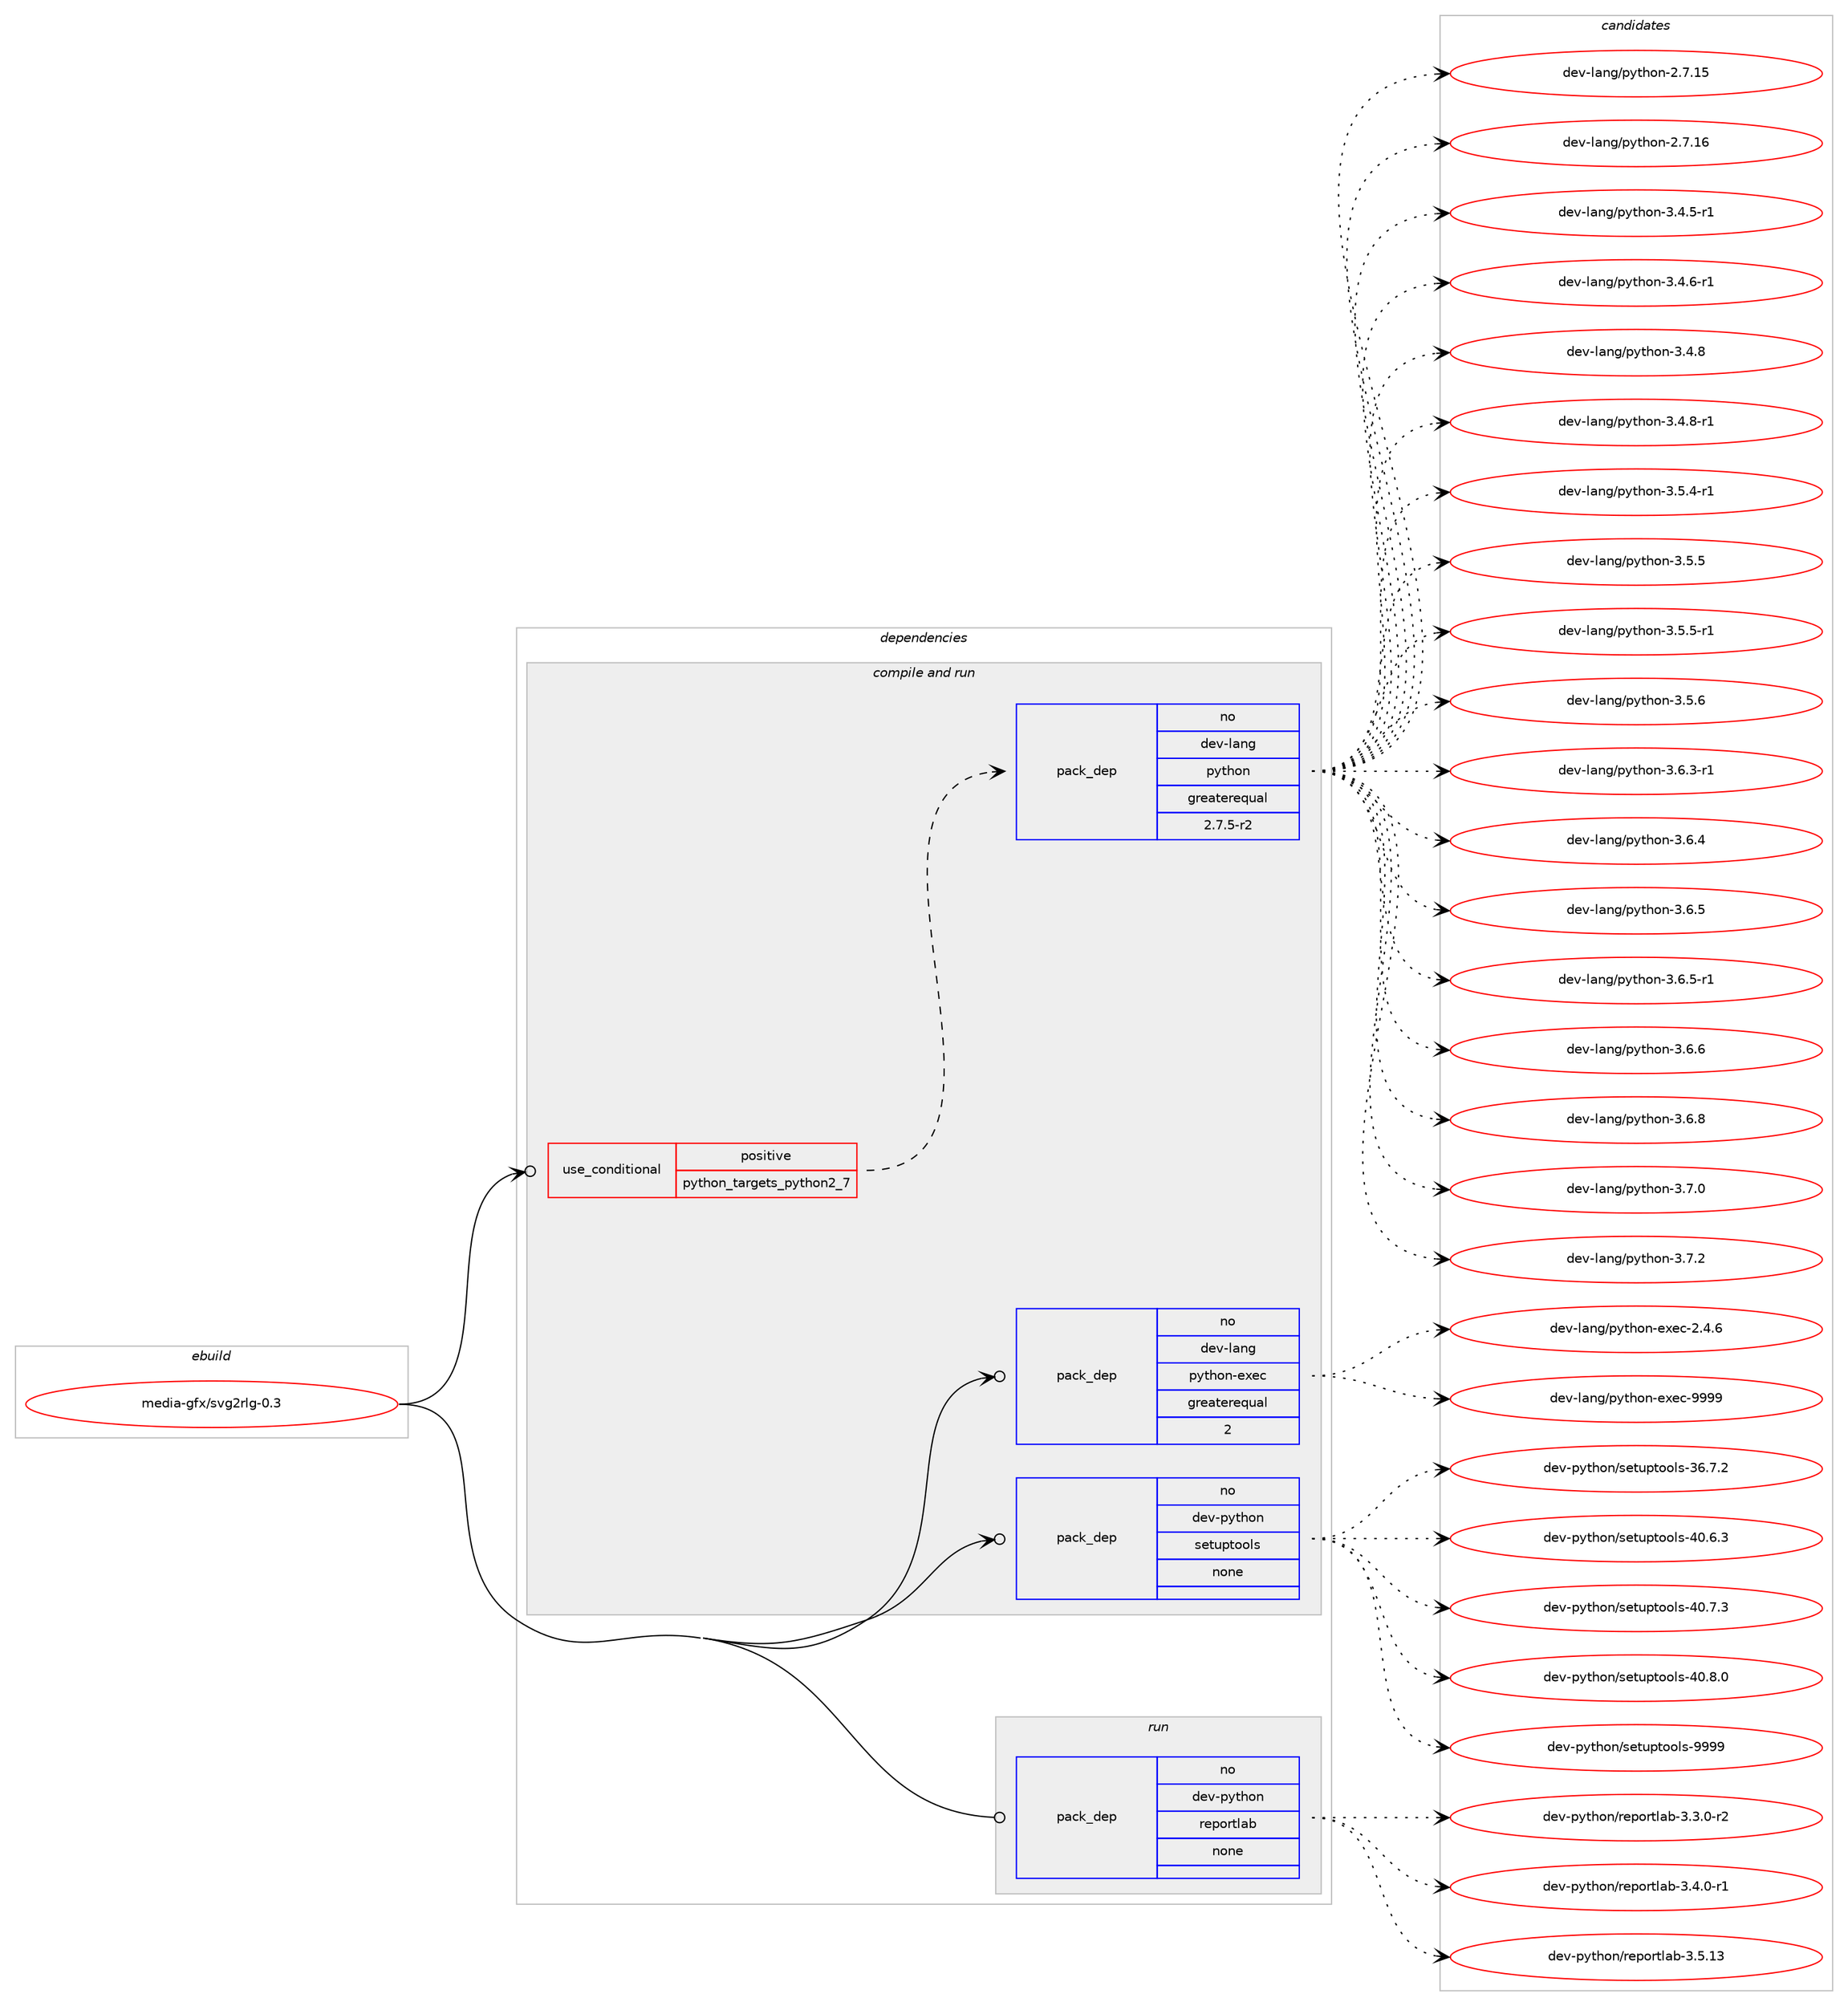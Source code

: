 digraph prolog {

# *************
# Graph options
# *************

newrank=true;
concentrate=true;
compound=true;
graph [rankdir=LR,fontname=Helvetica,fontsize=10,ranksep=1.5];#, ranksep=2.5, nodesep=0.2];
edge  [arrowhead=vee];
node  [fontname=Helvetica,fontsize=10];

# **********
# The ebuild
# **********

subgraph cluster_leftcol {
color=gray;
rank=same;
label=<<i>ebuild</i>>;
id [label="media-gfx/svg2rlg-0.3", color=red, width=4, href="../media-gfx/svg2rlg-0.3.svg"];
}

# ****************
# The dependencies
# ****************

subgraph cluster_midcol {
color=gray;
label=<<i>dependencies</i>>;
subgraph cluster_compile {
fillcolor="#eeeeee";
style=filled;
label=<<i>compile</i>>;
}
subgraph cluster_compileandrun {
fillcolor="#eeeeee";
style=filled;
label=<<i>compile and run</i>>;
subgraph cond433324 {
dependency1608025 [label=<<TABLE BORDER="0" CELLBORDER="1" CELLSPACING="0" CELLPADDING="4"><TR><TD ROWSPAN="3" CELLPADDING="10">use_conditional</TD></TR><TR><TD>positive</TD></TR><TR><TD>python_targets_python2_7</TD></TR></TABLE>>, shape=none, color=red];
subgraph pack1149067 {
dependency1608026 [label=<<TABLE BORDER="0" CELLBORDER="1" CELLSPACING="0" CELLPADDING="4" WIDTH="220"><TR><TD ROWSPAN="6" CELLPADDING="30">pack_dep</TD></TR><TR><TD WIDTH="110">no</TD></TR><TR><TD>dev-lang</TD></TR><TR><TD>python</TD></TR><TR><TD>greaterequal</TD></TR><TR><TD>2.7.5-r2</TD></TR></TABLE>>, shape=none, color=blue];
}
dependency1608025:e -> dependency1608026:w [weight=20,style="dashed",arrowhead="vee"];
}
id:e -> dependency1608025:w [weight=20,style="solid",arrowhead="odotvee"];
subgraph pack1149068 {
dependency1608027 [label=<<TABLE BORDER="0" CELLBORDER="1" CELLSPACING="0" CELLPADDING="4" WIDTH="220"><TR><TD ROWSPAN="6" CELLPADDING="30">pack_dep</TD></TR><TR><TD WIDTH="110">no</TD></TR><TR><TD>dev-lang</TD></TR><TR><TD>python-exec</TD></TR><TR><TD>greaterequal</TD></TR><TR><TD>2</TD></TR></TABLE>>, shape=none, color=blue];
}
id:e -> dependency1608027:w [weight=20,style="solid",arrowhead="odotvee"];
subgraph pack1149069 {
dependency1608028 [label=<<TABLE BORDER="0" CELLBORDER="1" CELLSPACING="0" CELLPADDING="4" WIDTH="220"><TR><TD ROWSPAN="6" CELLPADDING="30">pack_dep</TD></TR><TR><TD WIDTH="110">no</TD></TR><TR><TD>dev-python</TD></TR><TR><TD>setuptools</TD></TR><TR><TD>none</TD></TR><TR><TD></TD></TR></TABLE>>, shape=none, color=blue];
}
id:e -> dependency1608028:w [weight=20,style="solid",arrowhead="odotvee"];
}
subgraph cluster_run {
fillcolor="#eeeeee";
style=filled;
label=<<i>run</i>>;
subgraph pack1149070 {
dependency1608029 [label=<<TABLE BORDER="0" CELLBORDER="1" CELLSPACING="0" CELLPADDING="4" WIDTH="220"><TR><TD ROWSPAN="6" CELLPADDING="30">pack_dep</TD></TR><TR><TD WIDTH="110">no</TD></TR><TR><TD>dev-python</TD></TR><TR><TD>reportlab</TD></TR><TR><TD>none</TD></TR><TR><TD></TD></TR></TABLE>>, shape=none, color=blue];
}
id:e -> dependency1608029:w [weight=20,style="solid",arrowhead="odot"];
}
}

# **************
# The candidates
# **************

subgraph cluster_choices {
rank=same;
color=gray;
label=<<i>candidates</i>>;

subgraph choice1149067 {
color=black;
nodesep=1;
choice10010111845108971101034711212111610411111045504655464953 [label="dev-lang/python-2.7.15", color=red, width=4,href="../dev-lang/python-2.7.15.svg"];
choice10010111845108971101034711212111610411111045504655464954 [label="dev-lang/python-2.7.16", color=red, width=4,href="../dev-lang/python-2.7.16.svg"];
choice1001011184510897110103471121211161041111104551465246534511449 [label="dev-lang/python-3.4.5-r1", color=red, width=4,href="../dev-lang/python-3.4.5-r1.svg"];
choice1001011184510897110103471121211161041111104551465246544511449 [label="dev-lang/python-3.4.6-r1", color=red, width=4,href="../dev-lang/python-3.4.6-r1.svg"];
choice100101118451089711010347112121116104111110455146524656 [label="dev-lang/python-3.4.8", color=red, width=4,href="../dev-lang/python-3.4.8.svg"];
choice1001011184510897110103471121211161041111104551465246564511449 [label="dev-lang/python-3.4.8-r1", color=red, width=4,href="../dev-lang/python-3.4.8-r1.svg"];
choice1001011184510897110103471121211161041111104551465346524511449 [label="dev-lang/python-3.5.4-r1", color=red, width=4,href="../dev-lang/python-3.5.4-r1.svg"];
choice100101118451089711010347112121116104111110455146534653 [label="dev-lang/python-3.5.5", color=red, width=4,href="../dev-lang/python-3.5.5.svg"];
choice1001011184510897110103471121211161041111104551465346534511449 [label="dev-lang/python-3.5.5-r1", color=red, width=4,href="../dev-lang/python-3.5.5-r1.svg"];
choice100101118451089711010347112121116104111110455146534654 [label="dev-lang/python-3.5.6", color=red, width=4,href="../dev-lang/python-3.5.6.svg"];
choice1001011184510897110103471121211161041111104551465446514511449 [label="dev-lang/python-3.6.3-r1", color=red, width=4,href="../dev-lang/python-3.6.3-r1.svg"];
choice100101118451089711010347112121116104111110455146544652 [label="dev-lang/python-3.6.4", color=red, width=4,href="../dev-lang/python-3.6.4.svg"];
choice100101118451089711010347112121116104111110455146544653 [label="dev-lang/python-3.6.5", color=red, width=4,href="../dev-lang/python-3.6.5.svg"];
choice1001011184510897110103471121211161041111104551465446534511449 [label="dev-lang/python-3.6.5-r1", color=red, width=4,href="../dev-lang/python-3.6.5-r1.svg"];
choice100101118451089711010347112121116104111110455146544654 [label="dev-lang/python-3.6.6", color=red, width=4,href="../dev-lang/python-3.6.6.svg"];
choice100101118451089711010347112121116104111110455146544656 [label="dev-lang/python-3.6.8", color=red, width=4,href="../dev-lang/python-3.6.8.svg"];
choice100101118451089711010347112121116104111110455146554648 [label="dev-lang/python-3.7.0", color=red, width=4,href="../dev-lang/python-3.7.0.svg"];
choice100101118451089711010347112121116104111110455146554650 [label="dev-lang/python-3.7.2", color=red, width=4,href="../dev-lang/python-3.7.2.svg"];
dependency1608026:e -> choice10010111845108971101034711212111610411111045504655464953:w [style=dotted,weight="100"];
dependency1608026:e -> choice10010111845108971101034711212111610411111045504655464954:w [style=dotted,weight="100"];
dependency1608026:e -> choice1001011184510897110103471121211161041111104551465246534511449:w [style=dotted,weight="100"];
dependency1608026:e -> choice1001011184510897110103471121211161041111104551465246544511449:w [style=dotted,weight="100"];
dependency1608026:e -> choice100101118451089711010347112121116104111110455146524656:w [style=dotted,weight="100"];
dependency1608026:e -> choice1001011184510897110103471121211161041111104551465246564511449:w [style=dotted,weight="100"];
dependency1608026:e -> choice1001011184510897110103471121211161041111104551465346524511449:w [style=dotted,weight="100"];
dependency1608026:e -> choice100101118451089711010347112121116104111110455146534653:w [style=dotted,weight="100"];
dependency1608026:e -> choice1001011184510897110103471121211161041111104551465346534511449:w [style=dotted,weight="100"];
dependency1608026:e -> choice100101118451089711010347112121116104111110455146534654:w [style=dotted,weight="100"];
dependency1608026:e -> choice1001011184510897110103471121211161041111104551465446514511449:w [style=dotted,weight="100"];
dependency1608026:e -> choice100101118451089711010347112121116104111110455146544652:w [style=dotted,weight="100"];
dependency1608026:e -> choice100101118451089711010347112121116104111110455146544653:w [style=dotted,weight="100"];
dependency1608026:e -> choice1001011184510897110103471121211161041111104551465446534511449:w [style=dotted,weight="100"];
dependency1608026:e -> choice100101118451089711010347112121116104111110455146544654:w [style=dotted,weight="100"];
dependency1608026:e -> choice100101118451089711010347112121116104111110455146544656:w [style=dotted,weight="100"];
dependency1608026:e -> choice100101118451089711010347112121116104111110455146554648:w [style=dotted,weight="100"];
dependency1608026:e -> choice100101118451089711010347112121116104111110455146554650:w [style=dotted,weight="100"];
}
subgraph choice1149068 {
color=black;
nodesep=1;
choice1001011184510897110103471121211161041111104510112010199455046524654 [label="dev-lang/python-exec-2.4.6", color=red, width=4,href="../dev-lang/python-exec-2.4.6.svg"];
choice10010111845108971101034711212111610411111045101120101994557575757 [label="dev-lang/python-exec-9999", color=red, width=4,href="../dev-lang/python-exec-9999.svg"];
dependency1608027:e -> choice1001011184510897110103471121211161041111104510112010199455046524654:w [style=dotted,weight="100"];
dependency1608027:e -> choice10010111845108971101034711212111610411111045101120101994557575757:w [style=dotted,weight="100"];
}
subgraph choice1149069 {
color=black;
nodesep=1;
choice100101118451121211161041111104711510111611711211611111110811545515446554650 [label="dev-python/setuptools-36.7.2", color=red, width=4,href="../dev-python/setuptools-36.7.2.svg"];
choice100101118451121211161041111104711510111611711211611111110811545524846544651 [label="dev-python/setuptools-40.6.3", color=red, width=4,href="../dev-python/setuptools-40.6.3.svg"];
choice100101118451121211161041111104711510111611711211611111110811545524846554651 [label="dev-python/setuptools-40.7.3", color=red, width=4,href="../dev-python/setuptools-40.7.3.svg"];
choice100101118451121211161041111104711510111611711211611111110811545524846564648 [label="dev-python/setuptools-40.8.0", color=red, width=4,href="../dev-python/setuptools-40.8.0.svg"];
choice10010111845112121116104111110471151011161171121161111111081154557575757 [label="dev-python/setuptools-9999", color=red, width=4,href="../dev-python/setuptools-9999.svg"];
dependency1608028:e -> choice100101118451121211161041111104711510111611711211611111110811545515446554650:w [style=dotted,weight="100"];
dependency1608028:e -> choice100101118451121211161041111104711510111611711211611111110811545524846544651:w [style=dotted,weight="100"];
dependency1608028:e -> choice100101118451121211161041111104711510111611711211611111110811545524846554651:w [style=dotted,weight="100"];
dependency1608028:e -> choice100101118451121211161041111104711510111611711211611111110811545524846564648:w [style=dotted,weight="100"];
dependency1608028:e -> choice10010111845112121116104111110471151011161171121161111111081154557575757:w [style=dotted,weight="100"];
}
subgraph choice1149070 {
color=black;
nodesep=1;
choice100101118451121211161041111104711410111211111411610897984551465146484511450 [label="dev-python/reportlab-3.3.0-r2", color=red, width=4,href="../dev-python/reportlab-3.3.0-r2.svg"];
choice100101118451121211161041111104711410111211111411610897984551465246484511449 [label="dev-python/reportlab-3.4.0-r1", color=red, width=4,href="../dev-python/reportlab-3.4.0-r1.svg"];
choice1001011184511212111610411111047114101112111114116108979845514653464951 [label="dev-python/reportlab-3.5.13", color=red, width=4,href="../dev-python/reportlab-3.5.13.svg"];
dependency1608029:e -> choice100101118451121211161041111104711410111211111411610897984551465146484511450:w [style=dotted,weight="100"];
dependency1608029:e -> choice100101118451121211161041111104711410111211111411610897984551465246484511449:w [style=dotted,weight="100"];
dependency1608029:e -> choice1001011184511212111610411111047114101112111114116108979845514653464951:w [style=dotted,weight="100"];
}
}

}
